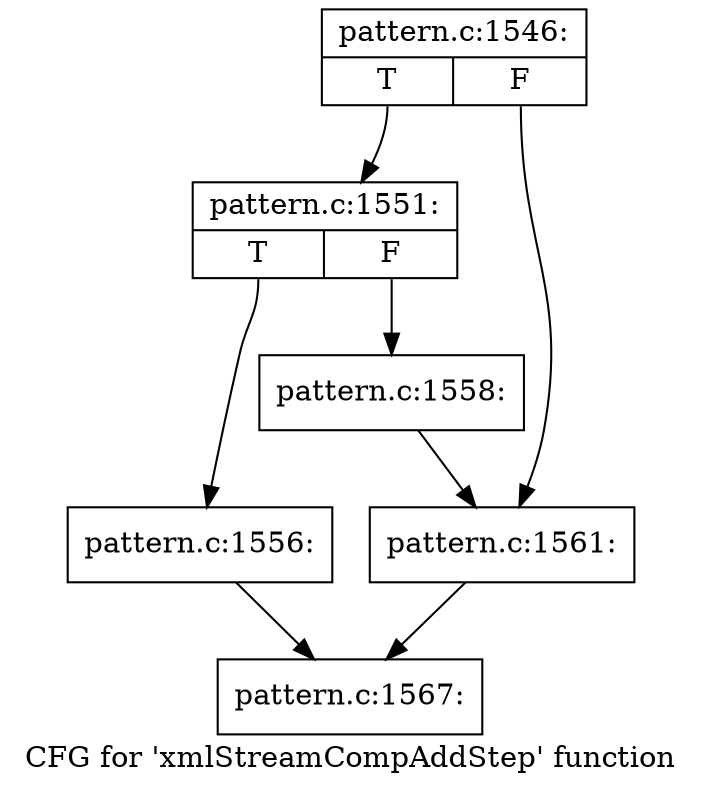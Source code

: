 digraph "CFG for 'xmlStreamCompAddStep' function" {
	label="CFG for 'xmlStreamCompAddStep' function";

	Node0x55c8a12333b0 [shape=record,label="{pattern.c:1546:|{<s0>T|<s1>F}}"];
	Node0x55c8a12333b0:s0 -> Node0x55c8a1244250;
	Node0x55c8a12333b0:s1 -> Node0x55c8a12442a0;
	Node0x55c8a1244250 [shape=record,label="{pattern.c:1551:|{<s0>T|<s1>F}}"];
	Node0x55c8a1244250:s0 -> Node0x55c8a1244f80;
	Node0x55c8a1244250:s1 -> Node0x55c8a1244fd0;
	Node0x55c8a1244f80 [shape=record,label="{pattern.c:1556:}"];
	Node0x55c8a1244f80 -> Node0x55c8a1242bb0;
	Node0x55c8a1244fd0 [shape=record,label="{pattern.c:1558:}"];
	Node0x55c8a1244fd0 -> Node0x55c8a12442a0;
	Node0x55c8a12442a0 [shape=record,label="{pattern.c:1561:}"];
	Node0x55c8a12442a0 -> Node0x55c8a1242bb0;
	Node0x55c8a1242bb0 [shape=record,label="{pattern.c:1567:}"];
}

